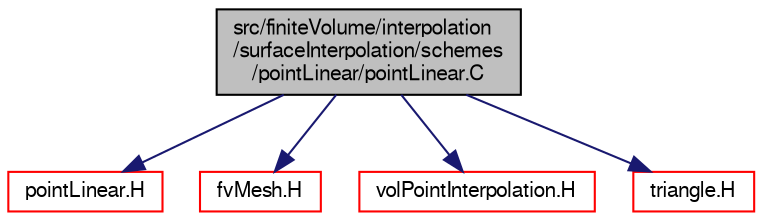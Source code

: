 digraph "src/finiteVolume/interpolation/surfaceInterpolation/schemes/pointLinear/pointLinear.C"
{
  bgcolor="transparent";
  edge [fontname="FreeSans",fontsize="10",labelfontname="FreeSans",labelfontsize="10"];
  node [fontname="FreeSans",fontsize="10",shape=record];
  Node0 [label="src/finiteVolume/interpolation\l/surfaceInterpolation/schemes\l/pointLinear/pointLinear.C",height=0.2,width=0.4,color="black", fillcolor="grey75", style="filled", fontcolor="black"];
  Node0 -> Node1 [color="midnightblue",fontsize="10",style="solid",fontname="FreeSans"];
  Node1 [label="pointLinear.H",height=0.2,width=0.4,color="red",URL="$a04238.html"];
  Node0 -> Node3 [color="midnightblue",fontsize="10",style="solid",fontname="FreeSans"];
  Node3 [label="fvMesh.H",height=0.2,width=0.4,color="red",URL="$a03533.html"];
  Node0 -> Node270 [color="midnightblue",fontsize="10",style="solid",fontname="FreeSans"];
  Node270 [label="volPointInterpolation.H",height=0.2,width=0.4,color="red",URL="$a04340.html"];
  Node0 -> Node313 [color="midnightblue",fontsize="10",style="solid",fontname="FreeSans"];
  Node313 [label="triangle.H",height=0.2,width=0.4,color="red",URL="$a12104.html"];
}
